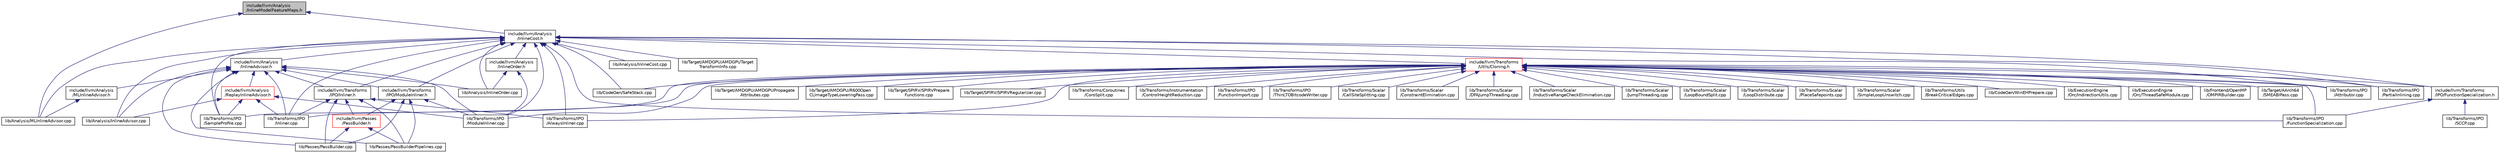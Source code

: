 digraph "include/llvm/Analysis/InlineModelFeatureMaps.h"
{
 // LATEX_PDF_SIZE
  bgcolor="transparent";
  edge [fontname="Helvetica",fontsize="10",labelfontname="Helvetica",labelfontsize="10"];
  node [fontname="Helvetica",fontsize="10",shape=record];
  Node1 [label="include/llvm/Analysis\l/InlineModelFeatureMaps.h",height=0.2,width=0.4,color="black", fillcolor="grey75", style="filled", fontcolor="black",tooltip=" "];
  Node1 -> Node2 [dir="back",color="midnightblue",fontsize="10",style="solid",fontname="Helvetica"];
  Node2 [label="include/llvm/Analysis\l/InlineCost.h",height=0.2,width=0.4,color="black",URL="$InlineCost_8h.html",tooltip=" "];
  Node2 -> Node3 [dir="back",color="midnightblue",fontsize="10",style="solid",fontname="Helvetica"];
  Node3 [label="include/llvm/Analysis\l/InlineAdvisor.h",height=0.2,width=0.4,color="black",URL="$InlineAdvisor_8h.html",tooltip=" "];
  Node3 -> Node4 [dir="back",color="midnightblue",fontsize="10",style="solid",fontname="Helvetica"];
  Node4 [label="include/llvm/Analysis\l/MLInlineAdvisor.h",height=0.2,width=0.4,color="black",URL="$MLInlineAdvisor_8h.html",tooltip=" "];
  Node4 -> Node5 [dir="back",color="midnightblue",fontsize="10",style="solid",fontname="Helvetica"];
  Node5 [label="lib/Analysis/MLInlineAdvisor.cpp",height=0.2,width=0.4,color="black",URL="$MLInlineAdvisor_8cpp.html",tooltip=" "];
  Node3 -> Node6 [dir="back",color="midnightblue",fontsize="10",style="solid",fontname="Helvetica"];
  Node6 [label="include/llvm/Analysis\l/ReplayInlineAdvisor.h",height=0.2,width=0.4,color="red",URL="$ReplayInlineAdvisor_8h.html",tooltip=" "];
  Node6 -> Node7 [dir="back",color="midnightblue",fontsize="10",style="solid",fontname="Helvetica"];
  Node7 [label="lib/Analysis/InlineAdvisor.cpp",height=0.2,width=0.4,color="black",URL="$InlineAdvisor_8cpp.html",tooltip=" "];
  Node6 -> Node9 [dir="back",color="midnightblue",fontsize="10",style="solid",fontname="Helvetica"];
  Node9 [label="lib/Transforms/IPO\l/Inliner.cpp",height=0.2,width=0.4,color="black",URL="$Inliner_8cpp.html",tooltip=" "];
  Node6 -> Node10 [dir="back",color="midnightblue",fontsize="10",style="solid",fontname="Helvetica"];
  Node10 [label="lib/Transforms/IPO\l/ModuleInliner.cpp",height=0.2,width=0.4,color="black",URL="$ModuleInliner_8cpp.html",tooltip=" "];
  Node6 -> Node11 [dir="back",color="midnightblue",fontsize="10",style="solid",fontname="Helvetica"];
  Node11 [label="lib/Transforms/IPO\l/SampleProfile.cpp",height=0.2,width=0.4,color="black",URL="$SampleProfile_8cpp.html",tooltip=" "];
  Node3 -> Node12 [dir="back",color="midnightblue",fontsize="10",style="solid",fontname="Helvetica"];
  Node12 [label="include/llvm/Transforms\l/IPO/Inliner.h",height=0.2,width=0.4,color="black",URL="$Inliner_8h.html",tooltip=" "];
  Node12 -> Node13 [dir="back",color="midnightblue",fontsize="10",style="solid",fontname="Helvetica"];
  Node13 [label="include/llvm/Passes\l/PassBuilder.h",height=0.2,width=0.4,color="red",URL="$Passes_2PassBuilder_8h.html",tooltip=" "];
  Node13 -> Node26 [dir="back",color="midnightblue",fontsize="10",style="solid",fontname="Helvetica"];
  Node26 [label="lib/Passes/PassBuilder.cpp",height=0.2,width=0.4,color="black",URL="$PassBuilder_8cpp.html",tooltip=" "];
  Node13 -> Node28 [dir="back",color="midnightblue",fontsize="10",style="solid",fontname="Helvetica"];
  Node28 [label="lib/Passes/PassBuilderPipelines.cpp",height=0.2,width=0.4,color="black",URL="$PassBuilderPipelines_8cpp.html",tooltip=" "];
  Node12 -> Node26 [dir="back",color="midnightblue",fontsize="10",style="solid",fontname="Helvetica"];
  Node12 -> Node28 [dir="back",color="midnightblue",fontsize="10",style="solid",fontname="Helvetica"];
  Node12 -> Node34 [dir="back",color="midnightblue",fontsize="10",style="solid",fontname="Helvetica"];
  Node34 [label="lib/Transforms/IPO\l/AlwaysInliner.cpp",height=0.2,width=0.4,color="black",URL="$AlwaysInliner_8cpp.html",tooltip=" "];
  Node12 -> Node9 [dir="back",color="midnightblue",fontsize="10",style="solid",fontname="Helvetica"];
  Node3 -> Node35 [dir="back",color="midnightblue",fontsize="10",style="solid",fontname="Helvetica"];
  Node35 [label="include/llvm/Transforms\l/IPO/ModuleInliner.h",height=0.2,width=0.4,color="black",URL="$ModuleInliner_8h.html",tooltip=" "];
  Node35 -> Node13 [dir="back",color="midnightblue",fontsize="10",style="solid",fontname="Helvetica"];
  Node35 -> Node26 [dir="back",color="midnightblue",fontsize="10",style="solid",fontname="Helvetica"];
  Node35 -> Node28 [dir="back",color="midnightblue",fontsize="10",style="solid",fontname="Helvetica"];
  Node35 -> Node10 [dir="back",color="midnightblue",fontsize="10",style="solid",fontname="Helvetica"];
  Node3 -> Node7 [dir="back",color="midnightblue",fontsize="10",style="solid",fontname="Helvetica"];
  Node3 -> Node36 [dir="back",color="midnightblue",fontsize="10",style="solid",fontname="Helvetica"];
  Node36 [label="lib/Analysis/InlineOrder.cpp",height=0.2,width=0.4,color="black",URL="$InlineOrder_8cpp.html",tooltip=" "];
  Node3 -> Node26 [dir="back",color="midnightblue",fontsize="10",style="solid",fontname="Helvetica"];
  Node3 -> Node28 [dir="back",color="midnightblue",fontsize="10",style="solid",fontname="Helvetica"];
  Node3 -> Node9 [dir="back",color="midnightblue",fontsize="10",style="solid",fontname="Helvetica"];
  Node3 -> Node10 [dir="back",color="midnightblue",fontsize="10",style="solid",fontname="Helvetica"];
  Node3 -> Node11 [dir="back",color="midnightblue",fontsize="10",style="solid",fontname="Helvetica"];
  Node2 -> Node37 [dir="back",color="midnightblue",fontsize="10",style="solid",fontname="Helvetica"];
  Node37 [label="include/llvm/Analysis\l/InlineOrder.h",height=0.2,width=0.4,color="black",URL="$InlineOrder_8h.html",tooltip=" "];
  Node37 -> Node36 [dir="back",color="midnightblue",fontsize="10",style="solid",fontname="Helvetica"];
  Node37 -> Node10 [dir="back",color="midnightblue",fontsize="10",style="solid",fontname="Helvetica"];
  Node2 -> Node38 [dir="back",color="midnightblue",fontsize="10",style="solid",fontname="Helvetica"];
  Node38 [label="include/llvm/Transforms\l/IPO/FunctionSpecialization.h",height=0.2,width=0.4,color="black",URL="$FunctionSpecialization_8h.html",tooltip=" "];
  Node38 -> Node39 [dir="back",color="midnightblue",fontsize="10",style="solid",fontname="Helvetica"];
  Node39 [label="lib/Transforms/IPO\l/FunctionSpecialization.cpp",height=0.2,width=0.4,color="black",URL="$FunctionSpecialization_8cpp.html",tooltip=" "];
  Node38 -> Node40 [dir="back",color="midnightblue",fontsize="10",style="solid",fontname="Helvetica"];
  Node40 [label="lib/Transforms/IPO\l/SCCP.cpp",height=0.2,width=0.4,color="black",URL="$IPO_2SCCP_8cpp.html",tooltip=" "];
  Node2 -> Node12 [dir="back",color="midnightblue",fontsize="10",style="solid",fontname="Helvetica"];
  Node2 -> Node35 [dir="back",color="midnightblue",fontsize="10",style="solid",fontname="Helvetica"];
  Node2 -> Node41 [dir="back",color="midnightblue",fontsize="10",style="solid",fontname="Helvetica"];
  Node41 [label="include/llvm/Transforms\l/Utils/Cloning.h",height=0.2,width=0.4,color="red",URL="$Cloning_8h.html",tooltip=" "];
  Node41 -> Node38 [dir="back",color="midnightblue",fontsize="10",style="solid",fontname="Helvetica"];
  Node41 -> Node42 [dir="back",color="midnightblue",fontsize="10",style="solid",fontname="Helvetica"];
  Node42 [label="lib/CodeGen/SafeStack.cpp",height=0.2,width=0.4,color="black",URL="$SafeStack_8cpp.html",tooltip=" "];
  Node41 -> Node43 [dir="back",color="midnightblue",fontsize="10",style="solid",fontname="Helvetica"];
  Node43 [label="lib/CodeGen/WinEHPrepare.cpp",height=0.2,width=0.4,color="black",URL="$WinEHPrepare_8cpp.html",tooltip=" "];
  Node41 -> Node44 [dir="back",color="midnightblue",fontsize="10",style="solid",fontname="Helvetica"];
  Node44 [label="lib/ExecutionEngine\l/Orc/IndirectionUtils.cpp",height=0.2,width=0.4,color="black",URL="$IndirectionUtils_8cpp.html",tooltip=" "];
  Node41 -> Node45 [dir="back",color="midnightblue",fontsize="10",style="solid",fontname="Helvetica"];
  Node45 [label="lib/ExecutionEngine\l/Orc/ThreadSafeModule.cpp",height=0.2,width=0.4,color="black",URL="$ThreadSafeModule_8cpp.html",tooltip=" "];
  Node41 -> Node46 [dir="back",color="midnightblue",fontsize="10",style="solid",fontname="Helvetica"];
  Node46 [label="lib/Frontend/OpenMP\l/OMPIRBuilder.cpp",height=0.2,width=0.4,color="black",URL="$OMPIRBuilder_8cpp.html",tooltip=" "];
  Node41 -> Node47 [dir="back",color="midnightblue",fontsize="10",style="solid",fontname="Helvetica"];
  Node47 [label="lib/Target/AArch64\l/SMEABIPass.cpp",height=0.2,width=0.4,color="black",URL="$SMEABIPass_8cpp.html",tooltip=" "];
  Node41 -> Node48 [dir="back",color="midnightblue",fontsize="10",style="solid",fontname="Helvetica"];
  Node48 [label="lib/Target/AMDGPU/AMDGPUPropagate\lAttributes.cpp",height=0.2,width=0.4,color="black",URL="$AMDGPUPropagateAttributes_8cpp.html",tooltip="This pass propagates attributes from kernels to the non-entry functions. Most of the library function..."];
  Node41 -> Node49 [dir="back",color="midnightblue",fontsize="10",style="solid",fontname="Helvetica"];
  Node49 [label="lib/Target/AMDGPU/R600Open\lCLImageTypeLoweringPass.cpp",height=0.2,width=0.4,color="black",URL="$R600OpenCLImageTypeLoweringPass_8cpp.html",tooltip=" "];
  Node41 -> Node50 [dir="back",color="midnightblue",fontsize="10",style="solid",fontname="Helvetica"];
  Node50 [label="lib/Target/SPIRV/SPIRVPrepare\lFunctions.cpp",height=0.2,width=0.4,color="black",URL="$SPIRVPrepareFunctions_8cpp.html",tooltip=" "];
  Node41 -> Node51 [dir="back",color="midnightblue",fontsize="10",style="solid",fontname="Helvetica"];
  Node51 [label="lib/Target/SPIRV/SPIRVRegularizer.cpp",height=0.2,width=0.4,color="black",URL="$SPIRVRegularizer_8cpp.html",tooltip=" "];
  Node41 -> Node52 [dir="back",color="midnightblue",fontsize="10",style="solid",fontname="Helvetica"];
  Node52 [label="lib/Transforms/Coroutines\l/CoroSplit.cpp",height=0.2,width=0.4,color="black",URL="$CoroSplit_8cpp.html",tooltip=" "];
  Node41 -> Node53 [dir="back",color="midnightblue",fontsize="10",style="solid",fontname="Helvetica"];
  Node53 [label="lib/Transforms/Instrumentation\l/ControlHeightReduction.cpp",height=0.2,width=0.4,color="black",URL="$ControlHeightReduction_8cpp.html",tooltip=" "];
  Node41 -> Node34 [dir="back",color="midnightblue",fontsize="10",style="solid",fontname="Helvetica"];
  Node41 -> Node54 [dir="back",color="midnightblue",fontsize="10",style="solid",fontname="Helvetica"];
  Node54 [label="lib/Transforms/IPO\l/Attributor.cpp",height=0.2,width=0.4,color="black",URL="$Attributor_8cpp.html",tooltip=" "];
  Node41 -> Node55 [dir="back",color="midnightblue",fontsize="10",style="solid",fontname="Helvetica"];
  Node55 [label="lib/Transforms/IPO\l/FunctionImport.cpp",height=0.2,width=0.4,color="black",URL="$FunctionImport_8cpp.html",tooltip=" "];
  Node41 -> Node39 [dir="back",color="midnightblue",fontsize="10",style="solid",fontname="Helvetica"];
  Node41 -> Node9 [dir="back",color="midnightblue",fontsize="10",style="solid",fontname="Helvetica"];
  Node41 -> Node10 [dir="back",color="midnightblue",fontsize="10",style="solid",fontname="Helvetica"];
  Node41 -> Node56 [dir="back",color="midnightblue",fontsize="10",style="solid",fontname="Helvetica"];
  Node56 [label="lib/Transforms/IPO\l/PartialInlining.cpp",height=0.2,width=0.4,color="black",URL="$PartialInlining_8cpp.html",tooltip=" "];
  Node41 -> Node11 [dir="back",color="midnightblue",fontsize="10",style="solid",fontname="Helvetica"];
  Node41 -> Node57 [dir="back",color="midnightblue",fontsize="10",style="solid",fontname="Helvetica"];
  Node57 [label="lib/Transforms/IPO\l/ThinLTOBitcodeWriter.cpp",height=0.2,width=0.4,color="black",URL="$ThinLTOBitcodeWriter_8cpp.html",tooltip=" "];
  Node41 -> Node58 [dir="back",color="midnightblue",fontsize="10",style="solid",fontname="Helvetica"];
  Node58 [label="lib/Transforms/Scalar\l/CallSiteSplitting.cpp",height=0.2,width=0.4,color="black",URL="$CallSiteSplitting_8cpp.html",tooltip=" "];
  Node41 -> Node59 [dir="back",color="midnightblue",fontsize="10",style="solid",fontname="Helvetica"];
  Node59 [label="lib/Transforms/Scalar\l/ConstraintElimination.cpp",height=0.2,width=0.4,color="black",URL="$ConstraintElimination_8cpp.html",tooltip=" "];
  Node41 -> Node60 [dir="back",color="midnightblue",fontsize="10",style="solid",fontname="Helvetica"];
  Node60 [label="lib/Transforms/Scalar\l/DFAJumpThreading.cpp",height=0.2,width=0.4,color="black",URL="$DFAJumpThreading_8cpp.html",tooltip=" "];
  Node41 -> Node61 [dir="back",color="midnightblue",fontsize="10",style="solid",fontname="Helvetica"];
  Node61 [label="lib/Transforms/Scalar\l/InductiveRangeCheckElimination.cpp",height=0.2,width=0.4,color="black",URL="$InductiveRangeCheckElimination_8cpp.html",tooltip=" "];
  Node41 -> Node62 [dir="back",color="midnightblue",fontsize="10",style="solid",fontname="Helvetica"];
  Node62 [label="lib/Transforms/Scalar\l/JumpThreading.cpp",height=0.2,width=0.4,color="black",URL="$JumpThreading_8cpp.html",tooltip=" "];
  Node41 -> Node63 [dir="back",color="midnightblue",fontsize="10",style="solid",fontname="Helvetica"];
  Node63 [label="lib/Transforms/Scalar\l/LoopBoundSplit.cpp",height=0.2,width=0.4,color="black",URL="$LoopBoundSplit_8cpp.html",tooltip=" "];
  Node41 -> Node64 [dir="back",color="midnightblue",fontsize="10",style="solid",fontname="Helvetica"];
  Node64 [label="lib/Transforms/Scalar\l/LoopDistribute.cpp",height=0.2,width=0.4,color="black",URL="$LoopDistribute_8cpp.html",tooltip=" "];
  Node41 -> Node65 [dir="back",color="midnightblue",fontsize="10",style="solid",fontname="Helvetica"];
  Node65 [label="lib/Transforms/Scalar\l/PlaceSafepoints.cpp",height=0.2,width=0.4,color="black",URL="$PlaceSafepoints_8cpp.html",tooltip=" "];
  Node41 -> Node66 [dir="back",color="midnightblue",fontsize="10",style="solid",fontname="Helvetica"];
  Node66 [label="lib/Transforms/Scalar\l/SimpleLoopUnswitch.cpp",height=0.2,width=0.4,color="black",URL="$SimpleLoopUnswitch_8cpp.html",tooltip=" "];
  Node41 -> Node67 [dir="back",color="midnightblue",fontsize="10",style="solid",fontname="Helvetica"];
  Node67 [label="lib/Transforms/Utils\l/BreakCriticalEdges.cpp",height=0.2,width=0.4,color="black",URL="$BreakCriticalEdges_8cpp.html",tooltip=" "];
  Node2 -> Node7 [dir="back",color="midnightblue",fontsize="10",style="solid",fontname="Helvetica"];
  Node2 -> Node78 [dir="back",color="midnightblue",fontsize="10",style="solid",fontname="Helvetica"];
  Node78 [label="lib/Analysis/InlineCost.cpp",height=0.2,width=0.4,color="black",URL="$InlineCost_8cpp.html",tooltip=" "];
  Node2 -> Node36 [dir="back",color="midnightblue",fontsize="10",style="solid",fontname="Helvetica"];
  Node2 -> Node5 [dir="back",color="midnightblue",fontsize="10",style="solid",fontname="Helvetica"];
  Node2 -> Node42 [dir="back",color="midnightblue",fontsize="10",style="solid",fontname="Helvetica"];
  Node2 -> Node79 [dir="back",color="midnightblue",fontsize="10",style="solid",fontname="Helvetica"];
  Node79 [label="lib/Target/AMDGPU/AMDGPUTarget\lTransformInfo.cpp",height=0.2,width=0.4,color="black",URL="$AMDGPUTargetTransformInfo_8cpp.html",tooltip=" "];
  Node2 -> Node34 [dir="back",color="midnightblue",fontsize="10",style="solid",fontname="Helvetica"];
  Node2 -> Node54 [dir="back",color="midnightblue",fontsize="10",style="solid",fontname="Helvetica"];
  Node2 -> Node39 [dir="back",color="midnightblue",fontsize="10",style="solid",fontname="Helvetica"];
  Node2 -> Node9 [dir="back",color="midnightblue",fontsize="10",style="solid",fontname="Helvetica"];
  Node2 -> Node10 [dir="back",color="midnightblue",fontsize="10",style="solid",fontname="Helvetica"];
  Node2 -> Node56 [dir="back",color="midnightblue",fontsize="10",style="solid",fontname="Helvetica"];
  Node2 -> Node11 [dir="back",color="midnightblue",fontsize="10",style="solid",fontname="Helvetica"];
  Node1 -> Node5 [dir="back",color="midnightblue",fontsize="10",style="solid",fontname="Helvetica"];
}
